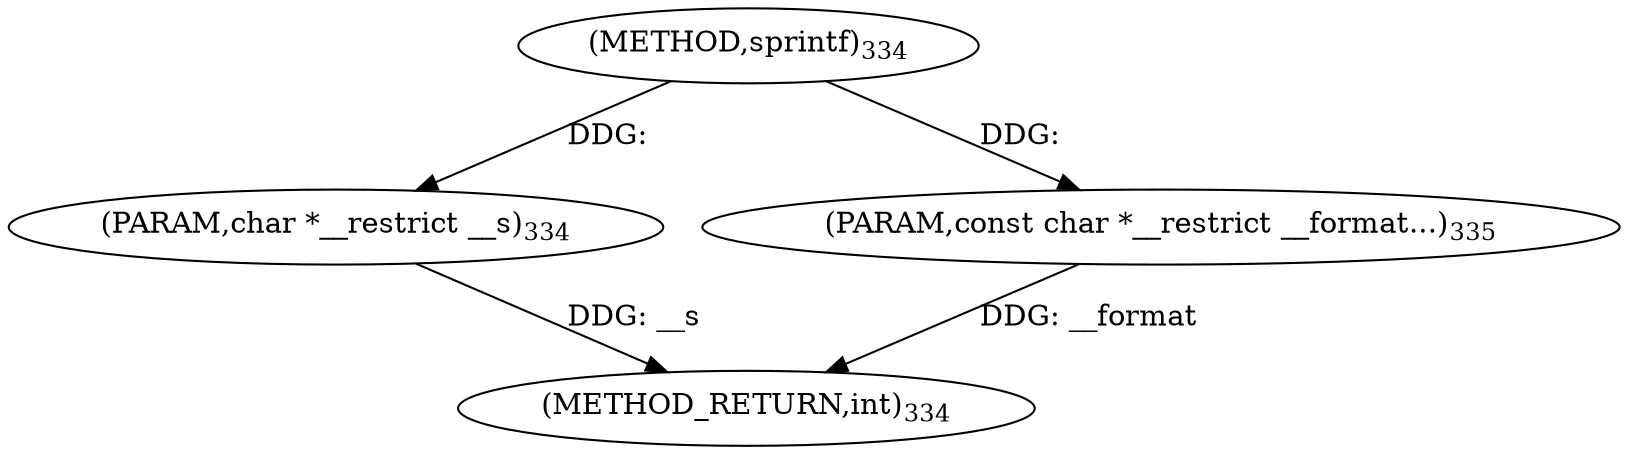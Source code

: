 digraph "sprintf" {  
"30168" [label = <(METHOD,sprintf)<SUB>334</SUB>> ]
"30171" [label = <(METHOD_RETURN,int)<SUB>334</SUB>> ]
"30169" [label = <(PARAM,char *__restrict __s)<SUB>334</SUB>> ]
"30170" [label = <(PARAM,const char *__restrict __format...)<SUB>335</SUB>> ]
  "30169" -> "30171"  [ label = "DDG: __s"] 
  "30170" -> "30171"  [ label = "DDG: __format"] 
  "30168" -> "30169"  [ label = "DDG: "] 
  "30168" -> "30170"  [ label = "DDG: "] 
}
